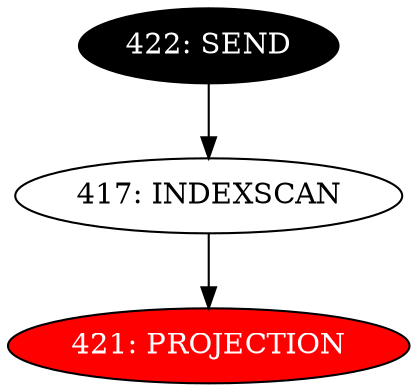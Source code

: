 digraph name {
417 [label="417: INDEXSCAN" ];
417 -> 421;
421 [label="421: PROJECTION" fontcolor="white" style="filled" fillcolor="red"];
422 [label="422: SEND" fontcolor="white" style="filled" fillcolor="black"];
422 -> 417;

}

